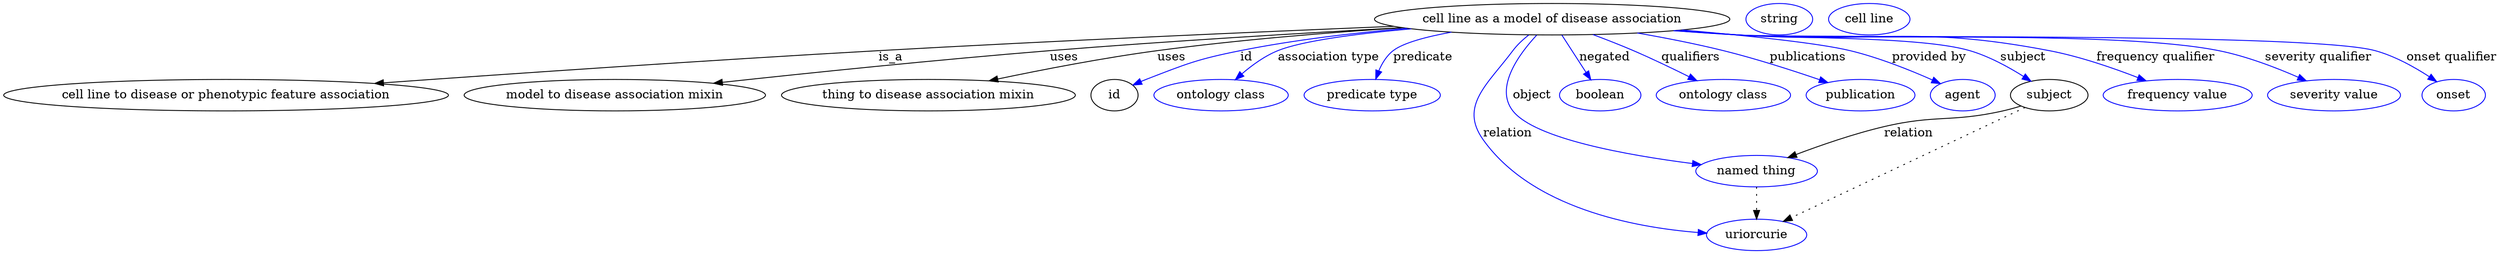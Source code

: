 digraph {
	graph [bb="0,0,2311.9,283"];
	node [label="\N"];
	"cell line as a model of disease association"	 [height=0.5,
		label="cell line as a model of disease association",
		pos="1430.6,265",
		width=4.4232];
	"cell line to disease or phenotypic feature association"	 [height=0.5,
		pos="195.63,178",
		width=5.4342];
	"cell line as a model of disease association" -> "cell line to disease or phenotypic feature association"	 [label=is_a,
		lp="810.63,221.5",
		pos="e,336.78,190.49 1284.9,257.74 1157,251.12 965.87,240.62 799.63,229 622.13,216.6 577.93,211.12 400.63,196 383.21,194.51 364.96,192.94 \
346.83,191.36"];
	"model to disease association mixin"	 [height=0.5,
		pos="544.63,178",
		width=3.7552];
	"cell line as a model of disease association" -> "model to disease association mixin"	 [label=uses,
		lp="965.63,221.5",
		pos="e,643.4,190.35 1291.2,256.26 1196,249.86 1067.1,240.34 953.63,229 835.53,217.2 806.41,210.69 688.63,196 677.21,194.57 665.27,193.08 \
653.37,191.6"];
	"thing to disease association mixin"	 [height=0.5,
		pos="828.63,178",
		width=3.6288];
	"cell line as a model of disease association" -> "thing to disease association mixin"	 [label=uses,
		lp="1069.6,221.5",
		pos="e,890.44,193.93 1293.3,255.8 1222.6,250.04 1135.2,241.34 1057.6,229 1004.5,220.56 945.3,207.26 900.38,196.36"];
	id	 [height=0.5,
		pos="1004.6,178",
		width=0.75];
	"cell line as a model of disease association" -> id	 [color=blue,
		label=id,
		lp="1139.1,221.5",
		pos="e,1026.1,189.29 1297.2,255.14 1245.7,249.69 1186.5,241.42 1133.6,229 1090.9,218.97 1081,213.17 1040.6,196 1038.8,195.24 1037,194.43 \
1035.2,193.6",
		style=solid];
	"association type"	 [color=blue,
		height=0.5,
		label="ontology class",
		pos="1111.6,178",
		width=1.7151];
	"cell line as a model of disease association" -> "association type"	 [color=blue,
		label="association type",
		lp="1216.6,221.5",
		pos="e,1127.5,195.59 1304.7,253.98 1251.6,247.99 1196.6,239.61 1172.6,229 1158.6,222.78 1145.3,212.37 1134.7,202.56",
		style=solid];
	predicate	 [color=blue,
		height=0.5,
		label="predicate type",
		pos="1251.6,178",
		width=1.679];
	"cell line as a model of disease association" -> predicate	 [color=blue,
		label=predicate,
		lp="1300.6,221.5",
		pos="e,1255.8,196.09 1337.6,250.33 1310.8,244.63 1286.1,237.42 1275.6,229 1268.2,223.01 1263,214.2 1259.3,205.58",
		style=solid];
	object	 [color=blue,
		height=0.5,
		label="named thing",
		pos="1622.6,91",
		width=1.5346];
	"cell line as a model of disease association" -> object	 [color=blue,
		label=object,
		lp="1411.6,178",
		pos="e,1573,98.997 1414.9,246.71 1397.7,224.42 1375,186.46 1394.6,160 1414.8,132.79 1502.6,112.14 1563.2,100.8",
		style=solid];
	relation	 [color=blue,
		height=0.5,
		label=uriorcurie,
		pos="1622.6,18",
		width=1.2638];
	"cell line as a model of disease association" -> relation	 [color=blue,
		label=relation,
		lp="1395.6,134.5",
		pos="e,1578.4,22.974 1405.6,246.91 1399.9,241.71 1394.5,235.64 1390.6,229 1367.7,189.26 1349.5,165.42 1374.6,127 1417.4,61.478 1509.3,\
35.083 1568.5,24.633",
		style=solid];
	negated	 [color=blue,
		height=0.5,
		label=boolean,
		pos="1475.6,178",
		width=1.0652];
	"cell line as a model of disease association" -> negated	 [color=blue,
		label=negated,
		lp="1478.1,221.5",
		pos="e,1466.5,195.71 1440,246.97 1446.3,234.76 1454.7,218.41 1461.8,204.7",
		style=solid];
	qualifiers	 [color=blue,
		height=0.5,
		label="ontology class",
		pos="1593.6,178",
		width=1.7151];
	"cell line as a model of disease association" -> qualifiers	 [color=blue,
		label=qualifiers,
		lp="1557.6,221.5",
		pos="e,1565.9,194.27 1467.2,247.46 1478.9,241.72 1491.9,235.21 1503.6,229 1521.4,219.57 1540.9,208.61 1557.2,199.27",
		style=solid];
	publications	 [color=blue,
		height=0.5,
		label=publication,
		pos="1723.6,178",
		width=1.3902];
	"cell line as a model of disease association" -> publications	 [color=blue,
		label=publications,
		lp="1663.1,221.5",
		pos="e,1690.8,191.72 1508.6,249.27 1534,243.58 1562.2,236.65 1587.6,229 1619.6,219.4 1654.8,206.1 1681.4,195.5",
		style=solid];
	"provided by"	 [color=blue,
		height=0.5,
		label=agent,
		pos="1821.6,178",
		width=0.83048];
	"cell line as a model of disease association" -> "provided by"	 [color=blue,
		label="provided by",
		lp="1778.6,221.5",
		pos="e,1798.7,189.99 1545.8,252.53 1605.4,245.5 1671.7,236.62 1700.6,229 1731.8,220.78 1765.5,206.07 1789.4,194.55",
		style=solid];
	subject	 [height=0.5,
		pos="1905.6,178",
		width=0.99297];
	"cell line as a model of disease association" -> subject	 [color=blue,
		label=subject,
		lp="1869.1,221.5",
		pos="e,1885.4,192.91 1544.9,252.38 1562.9,250.51 1581.3,248.65 1598.6,247 1695,237.84 1723.2,257.52 1815.6,229 1837.6,222.24 1860,209.53 \
1877,198.49",
		style=solid];
	"frequency qualifier"	 [color=blue,
		height=0.5,
		label="frequency value",
		pos="2026.6,178",
		width=1.8776];
	"cell line as a model of disease association" -> "frequency qualifier"	 [color=blue,
		label="frequency qualifier",
		lp="1994.6,221.5",
		pos="e,1993.6,193.79 1543.1,252.24 1561.6,250.34 1580.7,248.51 1598.6,247 1729.1,236.02 1764.7,256.6 1892.6,229 1924.2,222.18 1958.3,\
209.15 1984.1,197.97",
		style=solid];
	"severity qualifier"	 [color=blue,
		height=0.5,
		label="severity value",
		pos="2171.6,178",
		width=1.661];
	"cell line as a model of disease association" -> "severity qualifier"	 [color=blue,
		label="severity qualifier",
		lp="2142.1,221.5",
		pos="e,2142.3,193.9 1541.7,252.04 1560.7,250.13 1580.2,248.35 1598.6,247 1698.9,239.64 1952.5,250.87 2050.6,229 2079.4,222.59 2109.9,\
209.66 2133.1,198.42",
		style=solid];
	"onset qualifier"	 [color=blue,
		height=0.5,
		label=onset,
		pos="2282.6,178",
		width=0.81243];
	"cell line as a model of disease association" -> "onset qualifier"	 [color=blue,
		label="onset qualifier",
		lp="2265.1,221.5",
		pos="e,2264.2,192.05 1540.8,251.98 1560,250.05 1579.9,248.29 1598.6,247 1664.5,242.48 2129,246.8 2192.6,229 2215.5,222.61 2238.7,209.25 \
2255.8,197.81",
		style=solid];
	association_id	 [color=blue,
		height=0.5,
		label=string,
		pos="1638.6,265",
		width=0.84854];
	object -> relation	 [pos="e,1622.6,36.09 1622.6,72.955 1622.6,64.883 1622.6,55.176 1622.6,46.182",
		style=dotted];
	subject -> object	 [label=relation,
		lp="1770.6,134.5",
		pos="e,1654.1,105.89 1878.4,165.98 1872.6,163.75 1866.5,161.62 1860.6,160 1812.5,146.64 1797.8,155.39 1749.6,142 1720,133.76 1687.9,120.83 \
1663.4,110.05"];
	subject -> relation	 [pos="e,1648.7,32.759 1881.5,164.36 1831.4,136.02 1715.8,70.7 1657.6,37.757",
		style=dotted];
	"cell line as a model of disease association_subject"	 [color=blue,
		height=0.5,
		label="cell line",
		pos="1726.6,265",
		width=1.0832];
}
